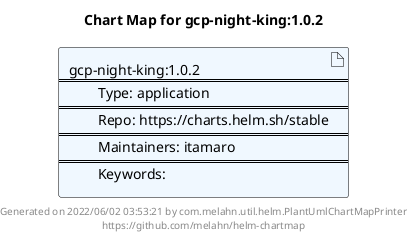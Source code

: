 @startuml
skinparam linetype ortho
skinparam backgroundColor white
skinparam usecaseBorderColor black
skinparam usecaseArrowColor LightSlateGray
skinparam artifactBorderColor black
skinparam artifactArrowColor LightSlateGray

title Chart Map for gcp-night-king:1.0.2

'There is one referenced Helm Chart
artifact "gcp-night-king:1.0.2\n====\n\tType: application\n====\n\tRepo: https://charts.helm.sh/stable\n====\n\tMaintainers: itamaro\n====\n\tKeywords: " as gcp_night_king_1_0_2 #AliceBlue

'There are 0 referenced Docker Images

'Chart Dependencies

center footer Generated on 2022/06/02 03:53:21 by com.melahn.util.helm.PlantUmlChartMapPrinter\nhttps://github.com/melahn/helm-chartmap
@enduml
